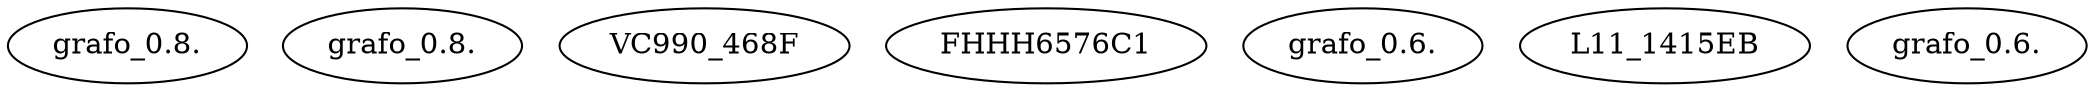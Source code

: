 strict graph  {
"./MALWR/familia_3/grafo_0.8.dot" [label="grafo_0.8."];
"./MALWR/familia_3/grafo_0.8.png" [label="grafo_0.8."];
"./MALWR/familia_3/VC990_468FF2C12CFFC7E5B2FE0EE6BB3B239E" [label=VC990_468F];
"./MALWR/familia_3/FHHH6576C196385407B0F7F4B1B537D88983" [label=FHHH6576C1];
"./MALWR/familia_3/grafo_0.6.png" [label="grafo_0.6."];
"./MALWR/familia_3/L11_1415EB8519D13328091CC5C76A624E3D" [label=L11_1415EB];
"./MALWR/familia_3/grafo_0.6.dot" [label="grafo_0.6."];
}
